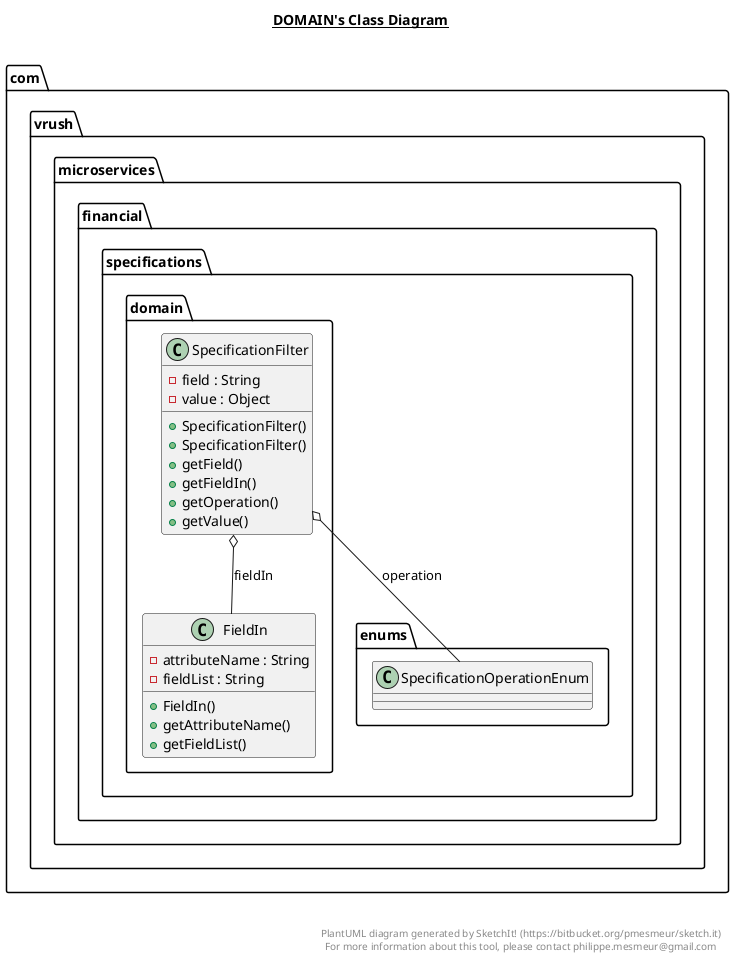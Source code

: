 @startuml

title __DOMAIN's Class Diagram__\n

  namespace com.vrush.microservices.financial {
    namespace specifications {
      namespace domain {
        class com.vrush.microservices.financial.specifications.domain.FieldIn {
            - attributeName : String
            - fieldList : String
            + FieldIn()
            + getAttributeName()
            + getFieldList()
        }
      }
    }
  }
  

  namespace com.vrush.microservices.financial {
    namespace specifications {
      namespace domain {
        class com.vrush.microservices.financial.specifications.domain.SpecificationFilter {
            - field : String
            - value : Object
            + SpecificationFilter()
            + SpecificationFilter()
            + getField()
            + getFieldIn()
            + getOperation()
            + getValue()
        }
      }
    }
  }
  

  com.vrush.microservices.financial.specifications.domain.SpecificationFilter o-- com.vrush.microservices.financial.specifications.domain.FieldIn : fieldIn
  com.vrush.microservices.financial.specifications.domain.SpecificationFilter o-- com.vrush.microservices.financial.specifications.enums.SpecificationOperationEnum : operation


right footer


PlantUML diagram generated by SketchIt! (https://bitbucket.org/pmesmeur/sketch.it)
For more information about this tool, please contact philippe.mesmeur@gmail.com
endfooter

@enduml
